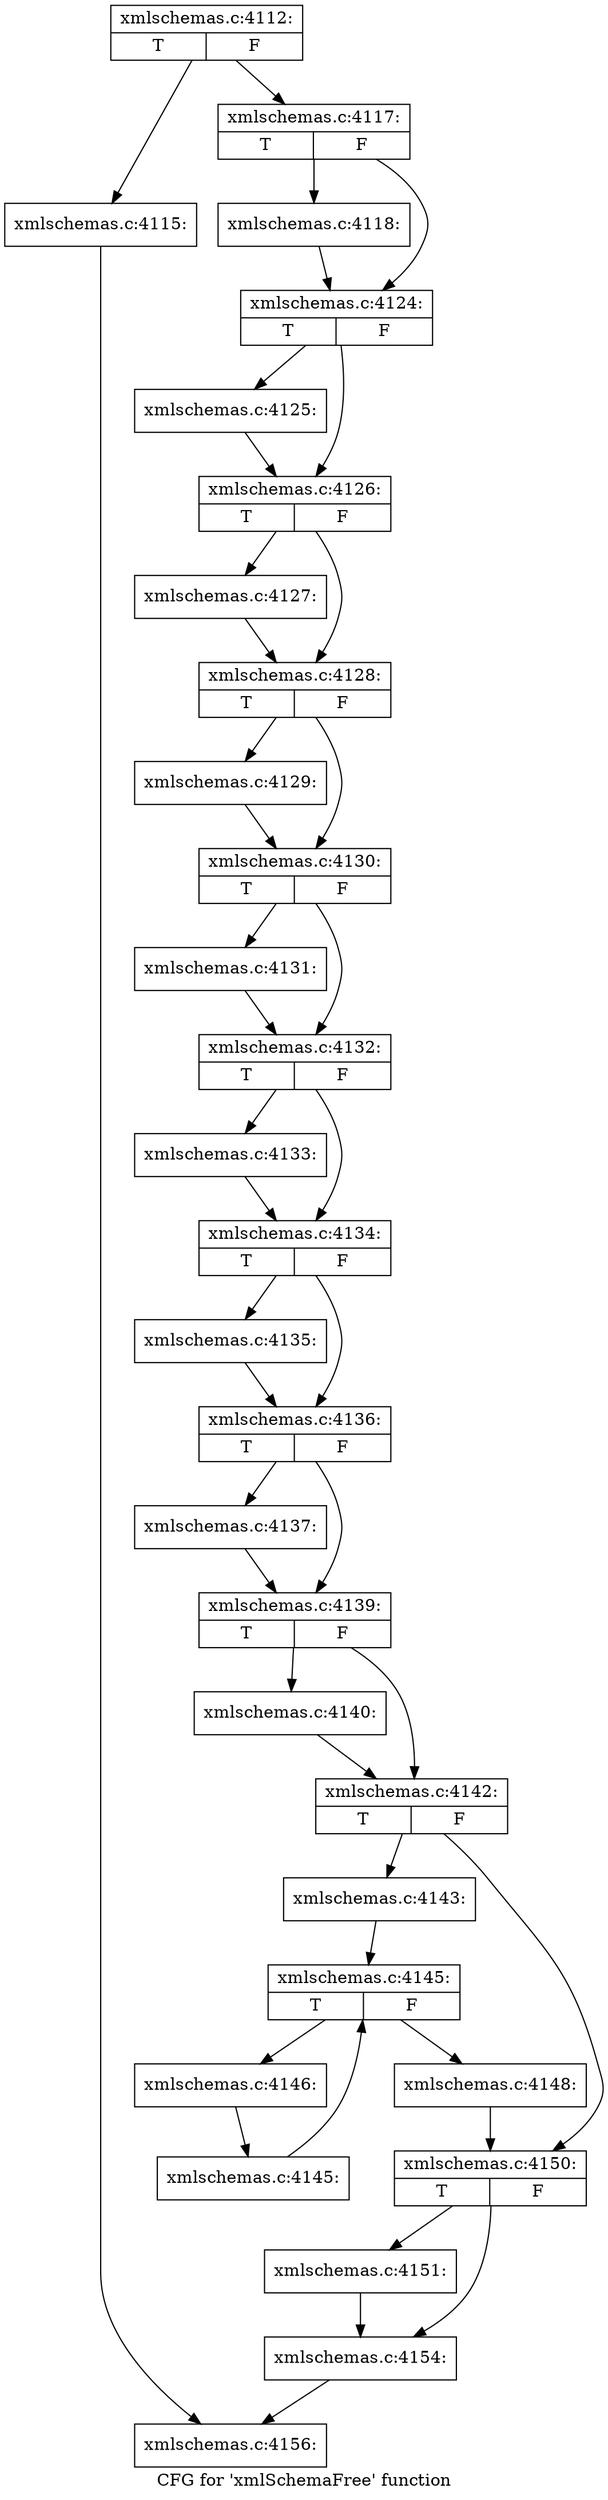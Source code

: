 digraph "CFG for 'xmlSchemaFree' function" {
	label="CFG for 'xmlSchemaFree' function";

	Node0x4607d00 [shape=record,label="{xmlschemas.c:4112:|{<s0>T|<s1>F}}"];
	Node0x4607d00 -> Node0x460b450;
	Node0x4607d00 -> Node0x460b4a0;
	Node0x460b450 [shape=record,label="{xmlschemas.c:4115:}"];
	Node0x460b450 -> Node0x4607ff0;
	Node0x460b4a0 [shape=record,label="{xmlschemas.c:4117:|{<s0>T|<s1>F}}"];
	Node0x460b4a0 -> Node0x460b880;
	Node0x460b4a0 -> Node0x460b8d0;
	Node0x460b880 [shape=record,label="{xmlschemas.c:4118:}"];
	Node0x460b880 -> Node0x460b8d0;
	Node0x460b8d0 [shape=record,label="{xmlschemas.c:4124:|{<s0>T|<s1>F}}"];
	Node0x460b8d0 -> Node0x460d480;
	Node0x460b8d0 -> Node0x460d4d0;
	Node0x460d480 [shape=record,label="{xmlschemas.c:4125:}"];
	Node0x460d480 -> Node0x460d4d0;
	Node0x460d4d0 [shape=record,label="{xmlschemas.c:4126:|{<s0>T|<s1>F}}"];
	Node0x460d4d0 -> Node0x460e280;
	Node0x460d4d0 -> Node0x460e6a0;
	Node0x460e280 [shape=record,label="{xmlschemas.c:4127:}"];
	Node0x460e280 -> Node0x460e6a0;
	Node0x460e6a0 [shape=record,label="{xmlschemas.c:4128:|{<s0>T|<s1>F}}"];
	Node0x460e6a0 -> Node0x460ebc0;
	Node0x460e6a0 -> Node0x460ec10;
	Node0x460ebc0 [shape=record,label="{xmlschemas.c:4129:}"];
	Node0x460ebc0 -> Node0x460ec10;
	Node0x460ec10 [shape=record,label="{xmlschemas.c:4130:|{<s0>T|<s1>F}}"];
	Node0x460ec10 -> Node0x460f310;
	Node0x460ec10 -> Node0x460f360;
	Node0x460f310 [shape=record,label="{xmlschemas.c:4131:}"];
	Node0x460f310 -> Node0x460f360;
	Node0x460f360 [shape=record,label="{xmlschemas.c:4132:|{<s0>T|<s1>F}}"];
	Node0x460f360 -> Node0x460fa90;
	Node0x460f360 -> Node0x460fae0;
	Node0x460fa90 [shape=record,label="{xmlschemas.c:4133:}"];
	Node0x460fa90 -> Node0x460fae0;
	Node0x460fae0 [shape=record,label="{xmlschemas.c:4134:|{<s0>T|<s1>F}}"];
	Node0x460fae0 -> Node0x4610210;
	Node0x460fae0 -> Node0x4610260;
	Node0x4610210 [shape=record,label="{xmlschemas.c:4135:}"];
	Node0x4610210 -> Node0x4610260;
	Node0x4610260 [shape=record,label="{xmlschemas.c:4136:|{<s0>T|<s1>F}}"];
	Node0x4610260 -> Node0x4610990;
	Node0x4610260 -> Node0x46109e0;
	Node0x4610990 [shape=record,label="{xmlschemas.c:4137:}"];
	Node0x4610990 -> Node0x46109e0;
	Node0x46109e0 [shape=record,label="{xmlschemas.c:4139:|{<s0>T|<s1>F}}"];
	Node0x46109e0 -> Node0x4611110;
	Node0x46109e0 -> Node0x4611160;
	Node0x4611110 [shape=record,label="{xmlschemas.c:4140:}"];
	Node0x4611110 -> Node0x4611160;
	Node0x4611160 [shape=record,label="{xmlschemas.c:4142:|{<s0>T|<s1>F}}"];
	Node0x4611160 -> Node0x4612850;
	Node0x4611160 -> Node0x4612c20;
	Node0x4612850 [shape=record,label="{xmlschemas.c:4143:}"];
	Node0x4612850 -> Node0x46137e0;
	Node0x46137e0 [shape=record,label="{xmlschemas.c:4145:|{<s0>T|<s1>F}}"];
	Node0x46137e0 -> Node0x4613a40;
	Node0x46137e0 -> Node0x4613680;
	Node0x4613a40 [shape=record,label="{xmlschemas.c:4146:}"];
	Node0x4613a40 -> Node0x46139f0;
	Node0x46139f0 [shape=record,label="{xmlschemas.c:4145:}"];
	Node0x46139f0 -> Node0x46137e0;
	Node0x4613680 [shape=record,label="{xmlschemas.c:4148:}"];
	Node0x4613680 -> Node0x4612c20;
	Node0x4612c20 [shape=record,label="{xmlschemas.c:4150:|{<s0>T|<s1>F}}"];
	Node0x4612c20 -> Node0x4615390;
	Node0x4612c20 -> Node0x46153e0;
	Node0x4615390 [shape=record,label="{xmlschemas.c:4151:}"];
	Node0x4615390 -> Node0x46153e0;
	Node0x46153e0 [shape=record,label="{xmlschemas.c:4154:}"];
	Node0x46153e0 -> Node0x4607ff0;
	Node0x4607ff0 [shape=record,label="{xmlschemas.c:4156:}"];
}
